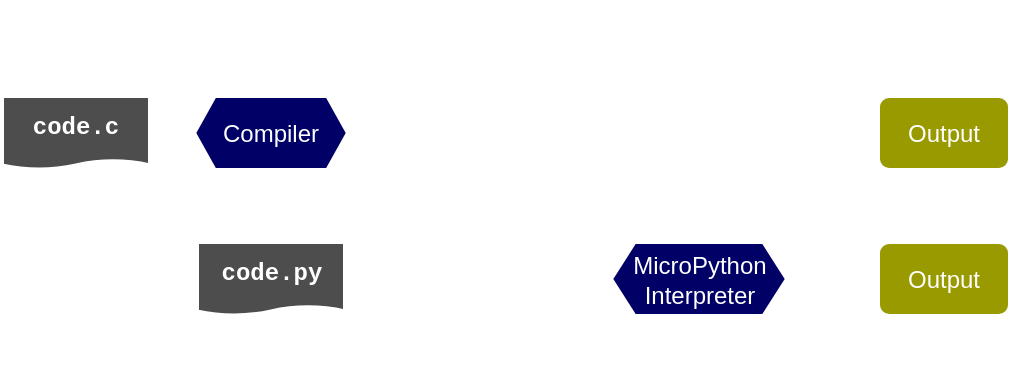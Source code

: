 <mxfile version="12.6.5" type="device"><diagram id="AFs7h99u9sBYQoIOJb6_" name="Page-1"><mxGraphModel dx="810" dy="481" grid="0" gridSize="10" guides="1" tooltips="1" connect="1" arrows="1" fold="1" page="1" pageScale="1" pageWidth="827" pageHeight="1169" math="0" shadow="0"><root><mxCell id="0"/><mxCell id="1" parent="0"/><mxCell id="u6jzPm8eXS0R1daOUjMZ-21" value="" style="edgeStyle=orthogonalEdgeStyle;rounded=0;orthogonalLoop=1;jettySize=auto;html=1;strokeWidth=2;strokeColor=#FFFFFF;fontColor=#FFFFFF;" parent="1" source="u6jzPm8eXS0R1daOUjMZ-3" target="u6jzPm8eXS0R1daOUjMZ-6" edge="1"><mxGeometry relative="1" as="geometry"><mxPoint x="424" y="190.5" as="targetPoint"/></mxGeometry></mxCell><mxCell id="u6jzPm8eXS0R1daOUjMZ-3" value="Compiler" style="shape=hexagon;perimeter=hexagonPerimeter2;whiteSpace=wrap;html=1;size=0.134;fillColor=#000066;strokeColor=#FFFFFF;fontColor=#FFFFFF;gradientColor=none;strokeWidth=2;" parent="1" vertex="1"><mxGeometry x="256" y="172" width="77" height="37" as="geometry"/></mxCell><mxCell id="u6jzPm8eXS0R1daOUjMZ-19" value="" style="edgeStyle=orthogonalEdgeStyle;rounded=0;orthogonalLoop=1;jettySize=auto;html=1;strokeWidth=2;strokeColor=#FFFFFF;fontColor=#FFFFFF;" parent="1" source="u6jzPm8eXS0R1daOUjMZ-4" target="u6jzPm8eXS0R1daOUjMZ-3" edge="1"><mxGeometry relative="1" as="geometry"/></mxCell><mxCell id="u6jzPm8eXS0R1daOUjMZ-4" value="code.c" style="shape=document;whiteSpace=wrap;html=1;boundedLbl=1;size=0.123;fillColor=#4D4D4D;strokeColor=#FFFFFF;fontColor=#FFFFFF;fontFamily=Courier New;strokeWidth=2;fontStyle=1" parent="1" vertex="1"><mxGeometry x="160" y="172" width="74" height="37" as="geometry"/></mxCell><mxCell id="u6jzPm8eXS0R1daOUjMZ-23" value="" style="edgeStyle=orthogonalEdgeStyle;rounded=0;orthogonalLoop=1;jettySize=auto;html=1;strokeWidth=2;strokeColor=#FFFFFF;fontColor=#FFFFFF;" parent="1" source="u6jzPm8eXS0R1daOUjMZ-5" target="u6jzPm8eXS0R1daOUjMZ-16" edge="1"><mxGeometry relative="1" as="geometry"/></mxCell><mxCell id="u6jzPm8eXS0R1daOUjMZ-5" value="code.py" style="shape=document;whiteSpace=wrap;html=1;boundedLbl=1;size=0.123;fillColor=#4D4D4D;strokeColor=#FFFFFF;fontColor=#FFFFFF;fontFamily=Courier New;strokeWidth=2;fontStyle=1" parent="1" vertex="1"><mxGeometry x="257.5" y="245" width="74" height="37" as="geometry"/></mxCell><mxCell id="u6jzPm8eXS0R1daOUjMZ-22" value="" style="edgeStyle=orthogonalEdgeStyle;rounded=0;orthogonalLoop=1;jettySize=auto;html=1;strokeWidth=2;strokeColor=#FFFFFF;fontColor=#FFFFFF;" parent="1" source="u6jzPm8eXS0R1daOUjMZ-6" target="u6jzPm8eXS0R1daOUjMZ-7" edge="1"><mxGeometry relative="1" as="geometry"/></mxCell><mxCell id="u6jzPm8eXS0R1daOUjMZ-6" value="Machine Code&lt;br&gt;&lt;font face=&quot;Courier New&quot;&gt;&lt;b&gt;.hex&lt;/b&gt;&lt;/font&gt;" style="rounded=1;whiteSpace=wrap;html=1;strokeColor=#FFFFFF;fontColor=#FFFFFF;fillColor=none;strokeWidth=2;" parent="1" vertex="1"><mxGeometry x="415" y="172" width="97" height="37" as="geometry"/></mxCell><mxCell id="u6jzPm8eXS0R1daOUjMZ-7" value="Output" style="rounded=1;whiteSpace=wrap;html=1;fillColor=#999900;strokeColor=#FFFFFF;fontColor=#FFFFFF;strokeWidth=2;" parent="1" vertex="1"><mxGeometry x="598" y="172" width="66" height="37" as="geometry"/></mxCell><mxCell id="u6jzPm8eXS0R1daOUjMZ-8" value="Output" style="rounded=1;whiteSpace=wrap;html=1;fillColor=#999900;strokeColor=#FFFFFF;fontColor=#FFFFFF;strokeWidth=2;" parent="1" vertex="1"><mxGeometry x="598" y="245" width="66" height="37" as="geometry"/></mxCell><mxCell id="u6jzPm8eXS0R1daOUjMZ-25" value="" style="edgeStyle=orthogonalEdgeStyle;rounded=0;orthogonalLoop=1;jettySize=auto;html=1;strokeWidth=2;strokeColor=#FFFFFF;fontColor=#FFFFFF;" parent="1" source="u6jzPm8eXS0R1daOUjMZ-9" target="u6jzPm8eXS0R1daOUjMZ-8" edge="1"><mxGeometry relative="1" as="geometry"/></mxCell><mxCell id="u6jzPm8eXS0R1daOUjMZ-9" value="MicroPython&lt;br&gt;Interpreter" style="shape=hexagon;perimeter=hexagonPerimeter2;whiteSpace=wrap;html=1;size=0.134;fillColor=#000066;strokeColor=#FFFFFF;fontColor=#FFFFFF;gradientColor=none;strokeWidth=2;" parent="1" vertex="1"><mxGeometry x="464.5" y="245" width="88" height="37" as="geometry"/></mxCell><mxCell id="u6jzPm8eXS0R1daOUjMZ-10" value="" style="endArrow=none;dashed=1;html=1;strokeWidth=2;strokeColor=#FFFFFF;fontColor=#FFFFFF;" parent="1" edge="1"><mxGeometry width="50" height="50" relative="1" as="geometry"><mxPoint x="570" y="313" as="sourcePoint"/><mxPoint x="570" y="125" as="targetPoint"/></mxGeometry></mxCell><mxCell id="u6jzPm8eXS0R1daOUjMZ-11" value="Real World" style="text;html=1;align=center;verticalAlign=middle;resizable=0;points=[];autosize=1;fontStyle=1;strokeColor=none;fontColor=#FFFFFF;" parent="1" vertex="1"><mxGeometry x="595.5" y="131" width="72" height="18" as="geometry"/></mxCell><mxCell id="u6jzPm8eXS0R1daOUjMZ-13" value="Bare Metal" style="text;html=1;align=center;verticalAlign=middle;resizable=0;points=[];autosize=1;fontStyle=1;strokeColor=none;fontColor=#FFFFFF;" parent="1" vertex="1"><mxGeometry x="427" y="131" width="71" height="18" as="geometry"/></mxCell><mxCell id="u6jzPm8eXS0R1daOUjMZ-14" value="" style="endArrow=none;dashed=1;html=1;strokeWidth=2;strokeColor=#FFFFFF;fontColor=#FFFFFF;" parent="1" edge="1"><mxGeometry width="50" height="50" relative="1" as="geometry"><mxPoint x="346" y="314" as="sourcePoint"/><mxPoint x="346" y="127" as="targetPoint"/></mxGeometry></mxCell><mxCell id="u6jzPm8eXS0R1daOUjMZ-15" value="Computer" style="text;html=1;align=center;verticalAlign=middle;resizable=0;points=[];autosize=1;fontStyle=1;strokeColor=none;fontColor=#FFFFFF;" parent="1" vertex="1"><mxGeometry x="224" y="131" width="67" height="18" as="geometry"/></mxCell><mxCell id="u6jzPm8eXS0R1daOUjMZ-24" value="" style="edgeStyle=orthogonalEdgeStyle;rounded=0;orthogonalLoop=1;jettySize=auto;html=1;strokeWidth=2;strokeColor=#FFFFFF;fontColor=#FFFFFF;" parent="1" source="u6jzPm8eXS0R1daOUjMZ-16" target="u6jzPm8eXS0R1daOUjMZ-9" edge="1"><mxGeometry relative="1" as="geometry"/></mxCell><mxCell id="u6jzPm8eXS0R1daOUjMZ-16" value="code.py" style="shape=document;whiteSpace=wrap;html=1;boundedLbl=1;size=0.123;dashed=1;fontFamily=Courier New;strokeColor=#FFFFFF;fontColor=#FFFFFF;fillColor=none;strokeWidth=2;dashPattern=1 1;fontStyle=1" parent="1" vertex="1"><mxGeometry x="368" y="245" width="74" height="37" as="geometry"/></mxCell></root></mxGraphModel></diagram></mxfile>